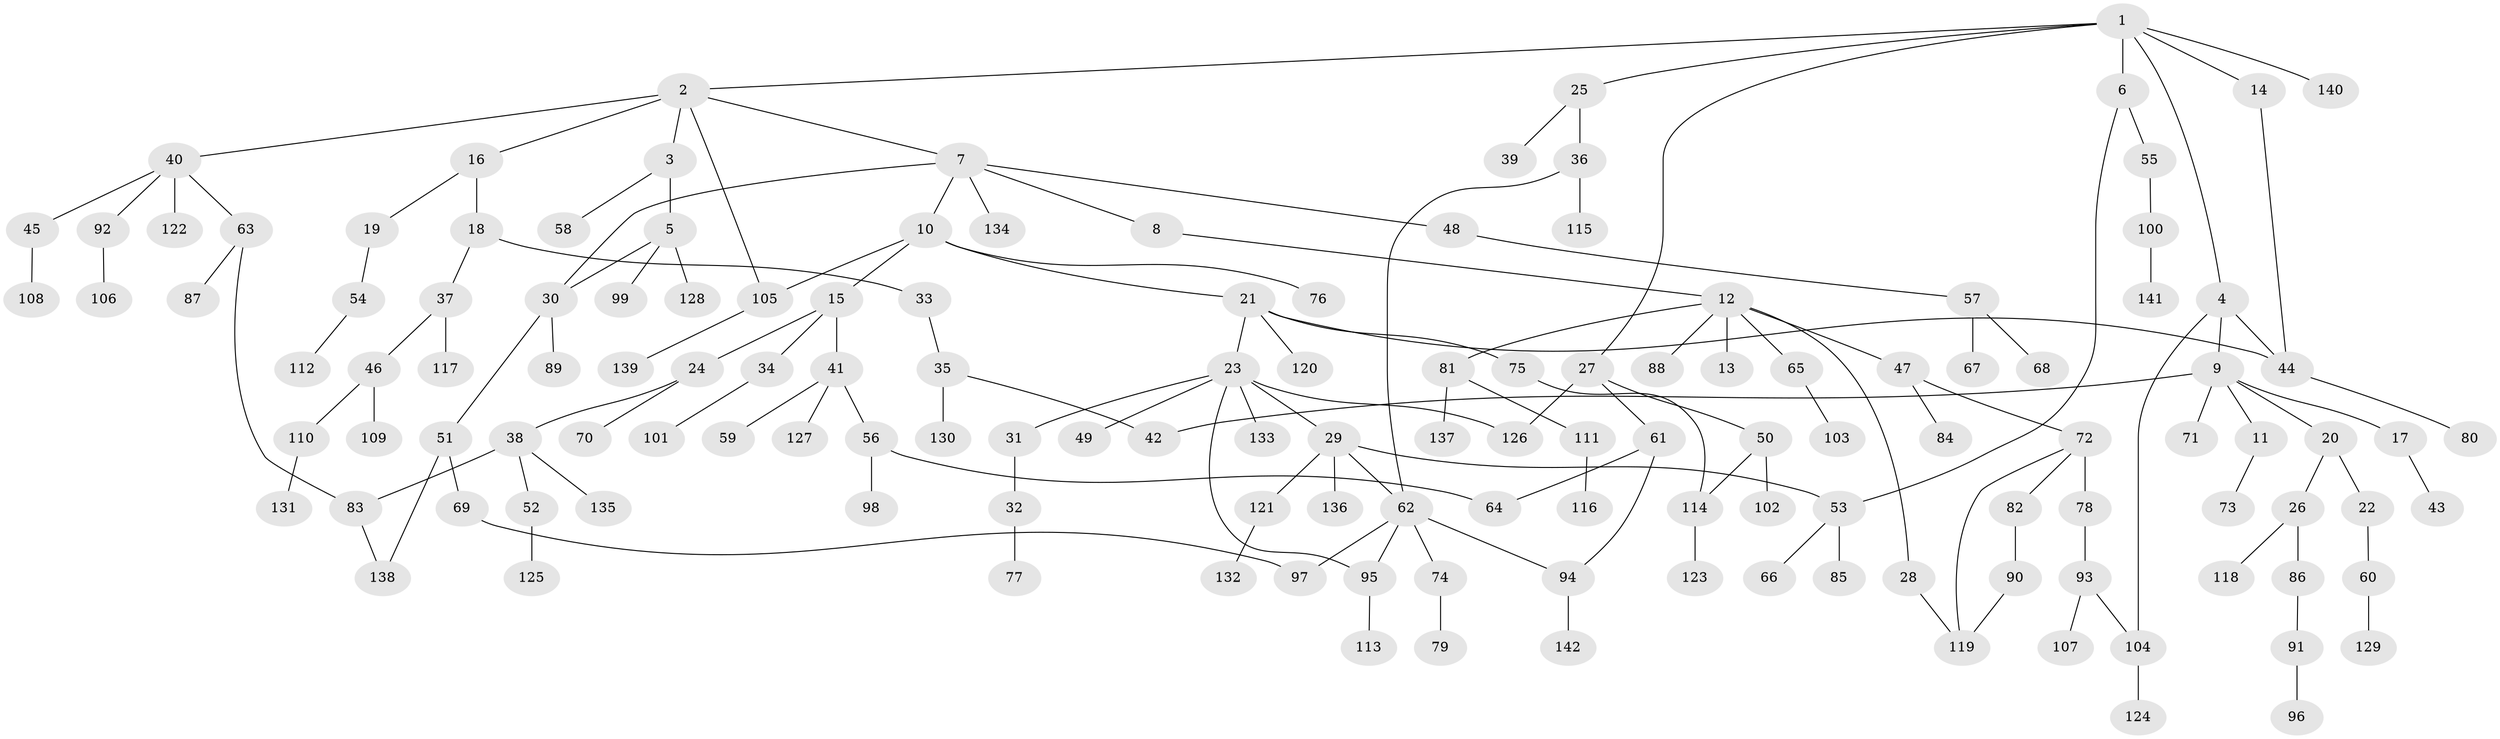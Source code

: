// Generated by graph-tools (version 1.1) at 2025/25/03/09/25 03:25:25]
// undirected, 142 vertices, 159 edges
graph export_dot {
graph [start="1"]
  node [color=gray90,style=filled];
  1;
  2;
  3;
  4;
  5;
  6;
  7;
  8;
  9;
  10;
  11;
  12;
  13;
  14;
  15;
  16;
  17;
  18;
  19;
  20;
  21;
  22;
  23;
  24;
  25;
  26;
  27;
  28;
  29;
  30;
  31;
  32;
  33;
  34;
  35;
  36;
  37;
  38;
  39;
  40;
  41;
  42;
  43;
  44;
  45;
  46;
  47;
  48;
  49;
  50;
  51;
  52;
  53;
  54;
  55;
  56;
  57;
  58;
  59;
  60;
  61;
  62;
  63;
  64;
  65;
  66;
  67;
  68;
  69;
  70;
  71;
  72;
  73;
  74;
  75;
  76;
  77;
  78;
  79;
  80;
  81;
  82;
  83;
  84;
  85;
  86;
  87;
  88;
  89;
  90;
  91;
  92;
  93;
  94;
  95;
  96;
  97;
  98;
  99;
  100;
  101;
  102;
  103;
  104;
  105;
  106;
  107;
  108;
  109;
  110;
  111;
  112;
  113;
  114;
  115;
  116;
  117;
  118;
  119;
  120;
  121;
  122;
  123;
  124;
  125;
  126;
  127;
  128;
  129;
  130;
  131;
  132;
  133;
  134;
  135;
  136;
  137;
  138;
  139;
  140;
  141;
  142;
  1 -- 2;
  1 -- 4;
  1 -- 6;
  1 -- 14;
  1 -- 25;
  1 -- 27;
  1 -- 140;
  2 -- 3;
  2 -- 7;
  2 -- 16;
  2 -- 40;
  2 -- 105;
  3 -- 5;
  3 -- 58;
  4 -- 9;
  4 -- 104;
  4 -- 44;
  5 -- 99;
  5 -- 128;
  5 -- 30;
  6 -- 55;
  6 -- 53;
  7 -- 8;
  7 -- 10;
  7 -- 30;
  7 -- 48;
  7 -- 134;
  8 -- 12;
  9 -- 11;
  9 -- 17;
  9 -- 20;
  9 -- 42;
  9 -- 71;
  10 -- 15;
  10 -- 21;
  10 -- 76;
  10 -- 105;
  11 -- 73;
  12 -- 13;
  12 -- 28;
  12 -- 47;
  12 -- 65;
  12 -- 81;
  12 -- 88;
  14 -- 44;
  15 -- 24;
  15 -- 34;
  15 -- 41;
  16 -- 18;
  16 -- 19;
  17 -- 43;
  18 -- 33;
  18 -- 37;
  19 -- 54;
  20 -- 22;
  20 -- 26;
  21 -- 23;
  21 -- 44;
  21 -- 75;
  21 -- 120;
  22 -- 60;
  23 -- 29;
  23 -- 31;
  23 -- 49;
  23 -- 126;
  23 -- 133;
  23 -- 95;
  24 -- 38;
  24 -- 70;
  25 -- 36;
  25 -- 39;
  26 -- 86;
  26 -- 118;
  27 -- 50;
  27 -- 61;
  27 -- 126;
  28 -- 119;
  29 -- 53;
  29 -- 121;
  29 -- 136;
  29 -- 62;
  30 -- 51;
  30 -- 89;
  31 -- 32;
  32 -- 77;
  33 -- 35;
  34 -- 101;
  35 -- 130;
  35 -- 42;
  36 -- 62;
  36 -- 115;
  37 -- 46;
  37 -- 117;
  38 -- 52;
  38 -- 135;
  38 -- 83;
  40 -- 45;
  40 -- 63;
  40 -- 92;
  40 -- 122;
  41 -- 56;
  41 -- 59;
  41 -- 127;
  44 -- 80;
  45 -- 108;
  46 -- 109;
  46 -- 110;
  47 -- 72;
  47 -- 84;
  48 -- 57;
  50 -- 102;
  50 -- 114;
  51 -- 69;
  51 -- 138;
  52 -- 125;
  53 -- 66;
  53 -- 85;
  54 -- 112;
  55 -- 100;
  56 -- 64;
  56 -- 98;
  57 -- 67;
  57 -- 68;
  60 -- 129;
  61 -- 94;
  61 -- 64;
  62 -- 74;
  62 -- 95;
  62 -- 97;
  62 -- 94;
  63 -- 83;
  63 -- 87;
  65 -- 103;
  69 -- 97;
  72 -- 78;
  72 -- 82;
  72 -- 119;
  74 -- 79;
  75 -- 114;
  78 -- 93;
  81 -- 111;
  81 -- 137;
  82 -- 90;
  83 -- 138;
  86 -- 91;
  90 -- 119;
  91 -- 96;
  92 -- 106;
  93 -- 104;
  93 -- 107;
  94 -- 142;
  95 -- 113;
  100 -- 141;
  104 -- 124;
  105 -- 139;
  110 -- 131;
  111 -- 116;
  114 -- 123;
  121 -- 132;
}
